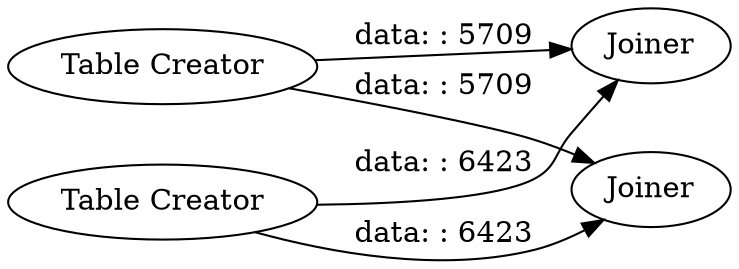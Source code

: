 digraph {
	"1946618071657124258_3" [label=Joiner]
	"1946618071657124258_1" [label="Table Creator"]
	"1946618071657124258_2" [label="Table Creator"]
	"1946618071657124258_4" [label=Joiner]
	"1946618071657124258_1" -> "1946618071657124258_3" [label="data: : 5709"]
	"1946618071657124258_1" -> "1946618071657124258_4" [label="data: : 5709"]
	"1946618071657124258_2" -> "1946618071657124258_4" [label="data: : 6423"]
	"1946618071657124258_2" -> "1946618071657124258_3" [label="data: : 6423"]
	rankdir=LR
}
